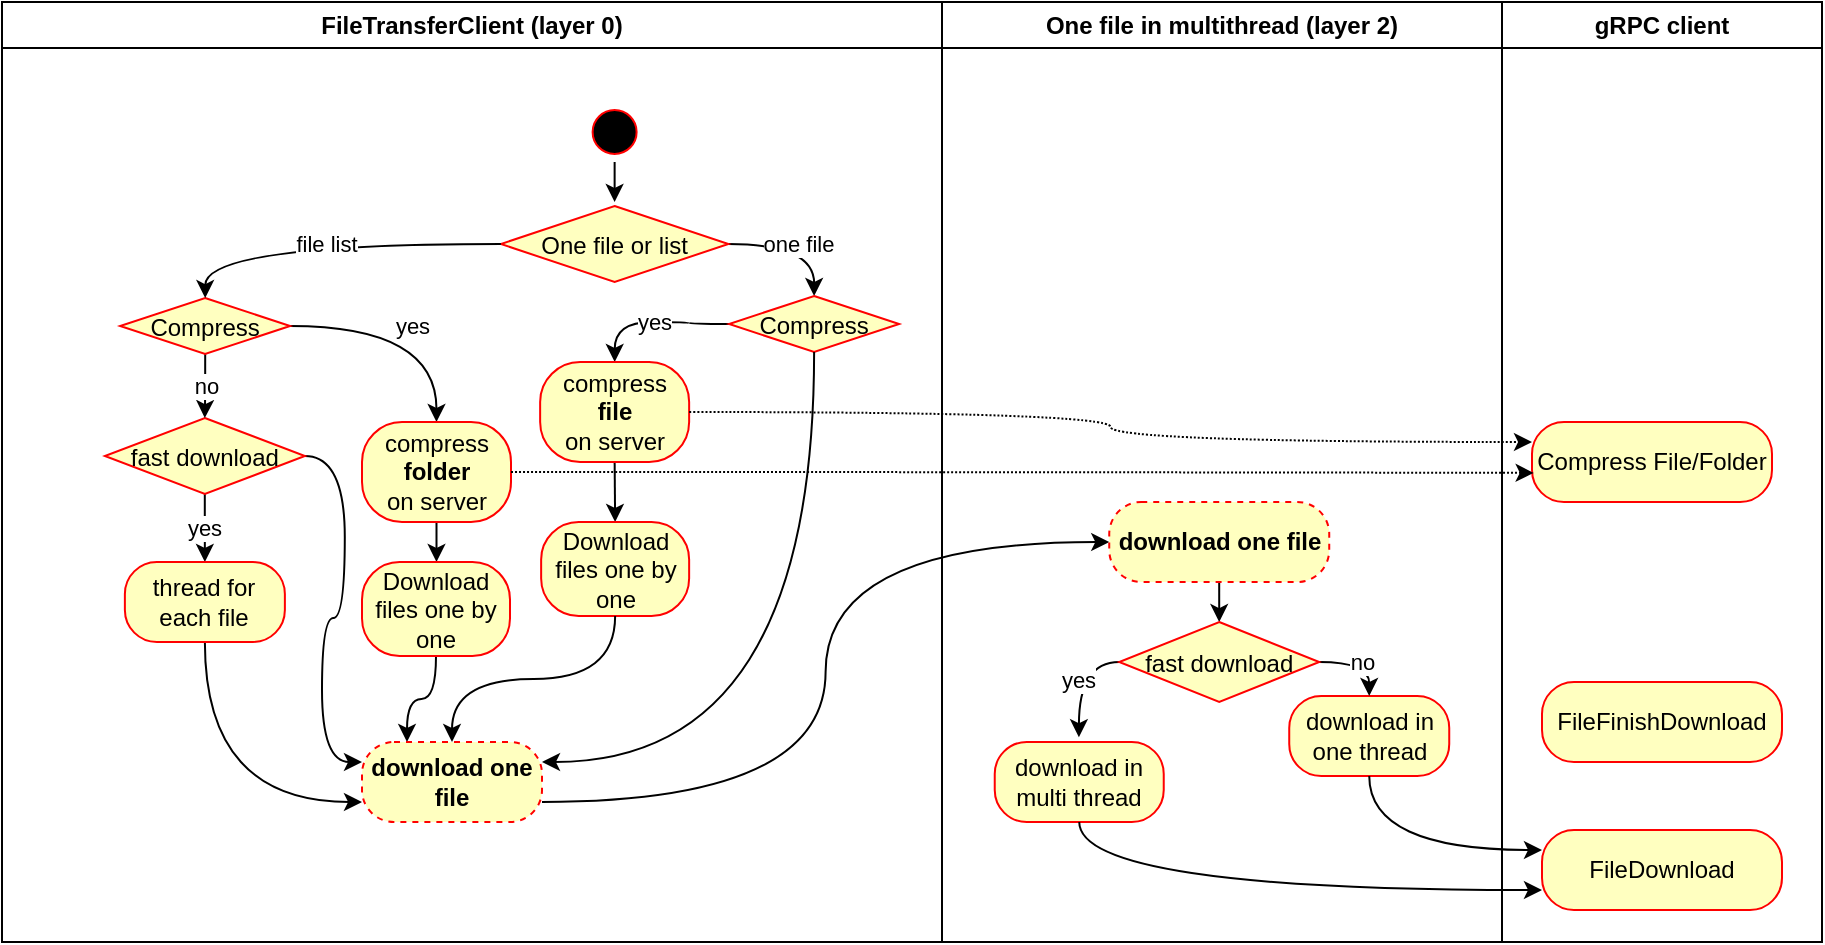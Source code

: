 <mxfile version="13.6.2" type="device"><diagram name="Page-1" id="e7e014a7-5840-1c2e-5031-d8a46d1fe8dd"><mxGraphModel dx="3341" dy="1570" grid="1" gridSize="10" guides="1" tooltips="1" connect="1" arrows="1" fold="1" page="1" pageScale="1" pageWidth="1169" pageHeight="826" background="#ffffff" math="0" shadow="0"><root><mxCell id="0"/><mxCell id="1" parent="0"/><mxCell id="FjOX6iLbNI22uf8lnCit-41" value="gRPC client" style="swimlane;whiteSpace=wrap" parent="1" vertex="1"><mxGeometry x="-300" y="70" width="160" height="470" as="geometry"/></mxCell><mxCell id="FjOX6iLbNI22uf8lnCit-98" value="FileDownload" style="rounded=1;whiteSpace=wrap;html=1;arcSize=40;fontColor=#000000;fillColor=#ffffc0;strokeColor=#ff0000;" parent="FjOX6iLbNI22uf8lnCit-41" vertex="1"><mxGeometry x="20" y="414" width="120" height="40" as="geometry"/></mxCell><mxCell id="FjOX6iLbNI22uf8lnCit-99" value="FileFinishDownload" style="rounded=1;whiteSpace=wrap;html=1;arcSize=40;fontColor=#000000;fillColor=#ffffc0;strokeColor=#ff0000;" parent="FjOX6iLbNI22uf8lnCit-41" vertex="1"><mxGeometry x="20" y="340" width="120" height="40" as="geometry"/></mxCell><mxCell id="FjOX6iLbNI22uf8lnCit-100" value="Compress File/Folder" style="rounded=1;whiteSpace=wrap;html=1;arcSize=40;fontColor=#000000;fillColor=#ffffc0;strokeColor=#ff0000;" parent="FjOX6iLbNI22uf8lnCit-41" vertex="1"><mxGeometry x="15" y="210" width="120" height="40" as="geometry"/></mxCell><mxCell id="FjOX6iLbNI22uf8lnCit-53" value="FileTransferClient (layer 0)" style="swimlane;whiteSpace=wrap" parent="1" vertex="1"><mxGeometry x="-1050" y="70" width="470" height="470" as="geometry"/></mxCell><mxCell id="FjOX6iLbNI22uf8lnCit-54" value="" style="ellipse;shape=startState;fillColor=#000000;strokeColor=#ff0000;" parent="FjOX6iLbNI22uf8lnCit-53" vertex="1"><mxGeometry x="291.31" y="50" width="30" height="30" as="geometry"/></mxCell><mxCell id="FjOX6iLbNI22uf8lnCit-166" value="yes" style="edgeStyle=orthogonalEdgeStyle;curved=1;rounded=0;orthogonalLoop=1;jettySize=auto;html=1;entryX=0.5;entryY=0;entryDx=0;entryDy=0;" parent="FjOX6iLbNI22uf8lnCit-53" source="FjOX6iLbNI22uf8lnCit-115" target="FjOX6iLbNI22uf8lnCit-165" edge="1"><mxGeometry relative="1" as="geometry"/></mxCell><mxCell id="FjOX6iLbNI22uf8lnCit-168" style="edgeStyle=orthogonalEdgeStyle;curved=1;rounded=0;orthogonalLoop=1;jettySize=auto;html=1;exitX=1;exitY=0.5;exitDx=0;exitDy=0;entryX=0;entryY=0.25;entryDx=0;entryDy=0;" parent="FjOX6iLbNI22uf8lnCit-53" source="FjOX6iLbNI22uf8lnCit-115" target="FjOX6iLbNI22uf8lnCit-146" edge="1"><mxGeometry relative="1" as="geometry"/></mxCell><mxCell id="FjOX6iLbNI22uf8lnCit-115" value="fast download" style="rhombus;fillColor=#ffffc0;strokeColor=#ff0000;" parent="FjOX6iLbNI22uf8lnCit-53" vertex="1"><mxGeometry x="51.44" y="208" width="100" height="38" as="geometry"/></mxCell><mxCell id="FjOX6iLbNI22uf8lnCit-151" value="one file" style="edgeStyle=orthogonalEdgeStyle;curved=1;rounded=0;orthogonalLoop=1;jettySize=auto;html=1;entryX=0.5;entryY=0;entryDx=0;entryDy=0;" parent="FjOX6iLbNI22uf8lnCit-53" source="FjOX6iLbNI22uf8lnCit-137" target="FjOX6iLbNI22uf8lnCit-138" edge="1"><mxGeometry relative="1" as="geometry"/></mxCell><mxCell id="FjOX6iLbNI22uf8lnCit-137" value="One file or list" style="rhombus;fillColor=#ffffc0;strokeColor=#ff0000;" parent="FjOX6iLbNI22uf8lnCit-53" vertex="1"><mxGeometry x="249.44" y="102" width="113.75" height="38" as="geometry"/></mxCell><mxCell id="FjOX6iLbNI22uf8lnCit-152" value="yes" style="edgeStyle=orthogonalEdgeStyle;curved=1;rounded=0;orthogonalLoop=1;jettySize=auto;html=1;exitX=0;exitY=0.5;exitDx=0;exitDy=0;" parent="FjOX6iLbNI22uf8lnCit-53" source="FjOX6iLbNI22uf8lnCit-138" target="FjOX6iLbNI22uf8lnCit-144" edge="1"><mxGeometry relative="1" as="geometry"/></mxCell><mxCell id="FjOX6iLbNI22uf8lnCit-138" value="Compress" style="rhombus;fillColor=#ffffc0;strokeColor=#ff0000;" parent="FjOX6iLbNI22uf8lnCit-53" vertex="1"><mxGeometry x="363.56" y="147" width="85" height="28" as="geometry"/></mxCell><mxCell id="FjOX6iLbNI22uf8lnCit-154" style="edgeStyle=orthogonalEdgeStyle;curved=1;rounded=0;orthogonalLoop=1;jettySize=auto;html=1;exitX=0.5;exitY=1;exitDx=0;exitDy=0;entryX=0.5;entryY=0;entryDx=0;entryDy=0;" parent="FjOX6iLbNI22uf8lnCit-53" source="FjOX6iLbNI22uf8lnCit-144" target="FjOX6iLbNI22uf8lnCit-153" edge="1"><mxGeometry relative="1" as="geometry"/></mxCell><mxCell id="FjOX6iLbNI22uf8lnCit-144" value="compress &lt;br&gt;&lt;b&gt;file &lt;/b&gt;&lt;br&gt;on server" style="rounded=1;whiteSpace=wrap;html=1;arcSize=40;fontColor=#000000;fillColor=#ffffc0;strokeColor=#ff0000;" parent="FjOX6iLbNI22uf8lnCit-53" vertex="1"><mxGeometry x="269.07" y="180" width="74.5" height="50" as="geometry"/></mxCell><mxCell id="FjOX6iLbNI22uf8lnCit-153" value="Download files one by one" style="rounded=1;whiteSpace=wrap;html=1;arcSize=40;fontColor=#000000;fillColor=#ffffc0;strokeColor=#ff0000;" parent="FjOX6iLbNI22uf8lnCit-53" vertex="1"><mxGeometry x="269.57" y="260" width="74" height="47" as="geometry"/></mxCell><mxCell id="FjOX6iLbNI22uf8lnCit-161" value="yes" style="edgeStyle=orthogonalEdgeStyle;curved=1;rounded=0;orthogonalLoop=1;jettySize=auto;html=1;entryX=0.5;entryY=0;entryDx=0;entryDy=0;exitX=1;exitY=0.5;exitDx=0;exitDy=0;" parent="FjOX6iLbNI22uf8lnCit-53" source="FjOX6iLbNI22uf8lnCit-158" target="FjOX6iLbNI22uf8lnCit-159" edge="1"><mxGeometry relative="1" as="geometry"/></mxCell><mxCell id="FjOX6iLbNI22uf8lnCit-164" value="no" style="edgeStyle=orthogonalEdgeStyle;curved=1;rounded=0;orthogonalLoop=1;jettySize=auto;html=1;" parent="FjOX6iLbNI22uf8lnCit-53" source="FjOX6iLbNI22uf8lnCit-158" target="FjOX6iLbNI22uf8lnCit-115" edge="1"><mxGeometry relative="1" as="geometry"/></mxCell><mxCell id="FjOX6iLbNI22uf8lnCit-158" value="Compress" style="rhombus;fillColor=#ffffc0;strokeColor=#ff0000;" parent="FjOX6iLbNI22uf8lnCit-53" vertex="1"><mxGeometry x="59.06" y="148" width="85" height="28" as="geometry"/></mxCell><mxCell id="FjOX6iLbNI22uf8lnCit-157" value="file list" style="edgeStyle=orthogonalEdgeStyle;curved=1;rounded=0;orthogonalLoop=1;jettySize=auto;html=1;" parent="FjOX6iLbNI22uf8lnCit-53" source="FjOX6iLbNI22uf8lnCit-137" target="FjOX6iLbNI22uf8lnCit-158" edge="1"><mxGeometry relative="1" as="geometry"><mxPoint x="179.06" y="220" as="targetPoint"/></mxGeometry></mxCell><mxCell id="FjOX6iLbNI22uf8lnCit-162" style="edgeStyle=orthogonalEdgeStyle;curved=1;rounded=0;orthogonalLoop=1;jettySize=auto;html=1;entryX=0.5;entryY=0;entryDx=0;entryDy=0;" parent="FjOX6iLbNI22uf8lnCit-53" source="FjOX6iLbNI22uf8lnCit-159" target="FjOX6iLbNI22uf8lnCit-160" edge="1"><mxGeometry relative="1" as="geometry"/></mxCell><mxCell id="FjOX6iLbNI22uf8lnCit-159" value="compress &lt;b&gt;folder &lt;/b&gt;&lt;br&gt;on server" style="rounded=1;whiteSpace=wrap;html=1;arcSize=40;fontColor=#000000;fillColor=#ffffc0;strokeColor=#ff0000;" parent="FjOX6iLbNI22uf8lnCit-53" vertex="1"><mxGeometry x="180" y="210" width="74.5" height="50" as="geometry"/></mxCell><mxCell id="FjOX6iLbNI22uf8lnCit-163" style="edgeStyle=orthogonalEdgeStyle;curved=1;rounded=0;orthogonalLoop=1;jettySize=auto;html=1;entryX=0.25;entryY=0;entryDx=0;entryDy=0;" parent="FjOX6iLbNI22uf8lnCit-53" source="FjOX6iLbNI22uf8lnCit-160" target="FjOX6iLbNI22uf8lnCit-146" edge="1"><mxGeometry relative="1" as="geometry"/></mxCell><mxCell id="FjOX6iLbNI22uf8lnCit-160" value="Download files one by one" style="rounded=1;whiteSpace=wrap;html=1;arcSize=40;fontColor=#000000;fillColor=#ffffc0;strokeColor=#ff0000;" parent="FjOX6iLbNI22uf8lnCit-53" vertex="1"><mxGeometry x="180" y="280" width="74" height="47" as="geometry"/></mxCell><mxCell id="FjOX6iLbNI22uf8lnCit-182" style="edgeStyle=orthogonalEdgeStyle;curved=1;rounded=0;orthogonalLoop=1;jettySize=auto;html=1;exitX=1;exitY=0.75;exitDx=0;exitDy=0;entryX=0;entryY=0.5;entryDx=0;entryDy=0;fontStyle=1" parent="FjOX6iLbNI22uf8lnCit-53" source="FjOX6iLbNI22uf8lnCit-146" target="FjOX6iLbNI22uf8lnCit-170" edge="1"><mxGeometry relative="1" as="geometry"/></mxCell><mxCell id="FjOX6iLbNI22uf8lnCit-146" value="download one file" style="rounded=1;whiteSpace=wrap;html=1;arcSize=40;fontColor=#000000;fillColor=#ffffc0;strokeColor=#ff0000;dashed=1;fontStyle=1" parent="FjOX6iLbNI22uf8lnCit-53" vertex="1"><mxGeometry x="180" y="370" width="90" height="40" as="geometry"/></mxCell><mxCell id="FjOX6iLbNI22uf8lnCit-155" style="edgeStyle=orthogonalEdgeStyle;curved=1;rounded=0;orthogonalLoop=1;jettySize=auto;html=1;exitX=0.5;exitY=1;exitDx=0;exitDy=0;" parent="FjOX6iLbNI22uf8lnCit-53" source="FjOX6iLbNI22uf8lnCit-153" target="FjOX6iLbNI22uf8lnCit-146" edge="1"><mxGeometry relative="1" as="geometry"/></mxCell><mxCell id="FjOX6iLbNI22uf8lnCit-156" style="edgeStyle=orthogonalEdgeStyle;curved=1;rounded=0;orthogonalLoop=1;jettySize=auto;html=1;entryX=1;entryY=0.25;entryDx=0;entryDy=0;exitX=0.5;exitY=1;exitDx=0;exitDy=0;" parent="FjOX6iLbNI22uf8lnCit-53" source="FjOX6iLbNI22uf8lnCit-138" target="FjOX6iLbNI22uf8lnCit-146" edge="1"><mxGeometry relative="1" as="geometry"/></mxCell><mxCell id="FjOX6iLbNI22uf8lnCit-167" style="edgeStyle=orthogonalEdgeStyle;curved=1;rounded=0;orthogonalLoop=1;jettySize=auto;html=1;entryX=0;entryY=0.75;entryDx=0;entryDy=0;exitX=0.5;exitY=1;exitDx=0;exitDy=0;" parent="FjOX6iLbNI22uf8lnCit-53" source="FjOX6iLbNI22uf8lnCit-165" target="FjOX6iLbNI22uf8lnCit-146" edge="1"><mxGeometry relative="1" as="geometry"/></mxCell><mxCell id="FjOX6iLbNI22uf8lnCit-165" value="thread for each file" style="rounded=1;whiteSpace=wrap;html=1;arcSize=40;fontColor=#000000;fillColor=#ffffc0;strokeColor=#ff0000;" parent="FjOX6iLbNI22uf8lnCit-53" vertex="1"><mxGeometry x="61.44" y="280" width="80" height="40" as="geometry"/></mxCell><mxCell id="FjOX6iLbNI22uf8lnCit-169" style="edgeStyle=orthogonalEdgeStyle;curved=1;rounded=0;orthogonalLoop=1;jettySize=auto;html=1;entryX=0.499;entryY=-0.034;entryDx=0;entryDy=0;entryPerimeter=0;" parent="FjOX6iLbNI22uf8lnCit-53" source="FjOX6iLbNI22uf8lnCit-54" target="FjOX6iLbNI22uf8lnCit-137" edge="1"><mxGeometry relative="1" as="geometry"><mxPoint x="345.44" y="90" as="targetPoint"/></mxGeometry></mxCell><mxCell id="3" value="One file in multithread (layer 2)" style="swimlane;whiteSpace=wrap" parent="FjOX6iLbNI22uf8lnCit-53" vertex="1"><mxGeometry x="470" width="280" height="470" as="geometry"/></mxCell><mxCell id="FjOX6iLbNI22uf8lnCit-97" value="download in multi thread" style="rounded=1;whiteSpace=wrap;html=1;arcSize=40;fontColor=#000000;fillColor=#ffffc0;strokeColor=#ff0000;" parent="3" vertex="1"><mxGeometry x="26.37" y="370" width="84.5" height="40" as="geometry"/></mxCell><mxCell id="FjOX6iLbNI22uf8lnCit-94" value="download in one thread" style="rounded=1;whiteSpace=wrap;html=1;arcSize=40;fontColor=#000000;fillColor=#ffffc0;strokeColor=#ff0000;" parent="3" vertex="1"><mxGeometry x="173.62" y="347" width="80" height="40" as="geometry"/></mxCell><mxCell id="FjOX6iLbNI22uf8lnCit-175" style="edgeStyle=orthogonalEdgeStyle;curved=1;rounded=0;orthogonalLoop=1;jettySize=auto;html=1;" parent="3" source="FjOX6iLbNI22uf8lnCit-170" target="FjOX6iLbNI22uf8lnCit-173" edge="1"><mxGeometry relative="1" as="geometry"/></mxCell><mxCell id="FjOX6iLbNI22uf8lnCit-170" value="download one file" style="rounded=1;whiteSpace=wrap;html=1;arcSize=40;fontColor=#000000;fillColor=#ffffc0;strokeColor=#ff0000;dashed=1;fontStyle=1" parent="3" vertex="1"><mxGeometry x="83.62" y="250" width="110" height="40" as="geometry"/></mxCell><mxCell id="FjOX6iLbNI22uf8lnCit-176" value="yes" style="edgeStyle=orthogonalEdgeStyle;curved=1;rounded=0;orthogonalLoop=1;jettySize=auto;html=1;exitX=0;exitY=0.5;exitDx=0;exitDy=0;entryX=0.498;entryY=-0.06;entryDx=0;entryDy=0;entryPerimeter=0;" parent="3" source="FjOX6iLbNI22uf8lnCit-173" target="FjOX6iLbNI22uf8lnCit-97" edge="1"><mxGeometry relative="1" as="geometry"><mxPoint x="83.62" y="330" as="sourcePoint"/><mxPoint x="83.62" y="380" as="targetPoint"/></mxGeometry></mxCell><mxCell id="FjOX6iLbNI22uf8lnCit-177" value="no" style="edgeStyle=orthogonalEdgeStyle;curved=1;rounded=0;orthogonalLoop=1;jettySize=auto;html=1;exitX=1;exitY=0.5;exitDx=0;exitDy=0;entryX=0.5;entryY=0;entryDx=0;entryDy=0;" parent="3" source="FjOX6iLbNI22uf8lnCit-173" target="FjOX6iLbNI22uf8lnCit-94" edge="1"><mxGeometry relative="1" as="geometry"/></mxCell><mxCell id="FjOX6iLbNI22uf8lnCit-173" value="fast download" style="rhombus;fillColor=#ffffc0;strokeColor=#ff0000;" parent="3" vertex="1"><mxGeometry x="88.62" y="310" width="100" height="40" as="geometry"/></mxCell><mxCell id="FjOX6iLbNI22uf8lnCit-178" style="edgeStyle=orthogonalEdgeStyle;curved=1;rounded=0;orthogonalLoop=1;jettySize=auto;html=1;entryX=0;entryY=0.25;entryDx=0;entryDy=0;exitX=0.5;exitY=1;exitDx=0;exitDy=0;" parent="1" source="FjOX6iLbNI22uf8lnCit-94" target="FjOX6iLbNI22uf8lnCit-98" edge="1"><mxGeometry relative="1" as="geometry"/></mxCell><mxCell id="FjOX6iLbNI22uf8lnCit-179" style="edgeStyle=orthogonalEdgeStyle;curved=1;rounded=0;orthogonalLoop=1;jettySize=auto;html=1;entryX=0;entryY=0.75;entryDx=0;entryDy=0;exitX=0.5;exitY=1;exitDx=0;exitDy=0;" parent="1" source="FjOX6iLbNI22uf8lnCit-97" target="FjOX6iLbNI22uf8lnCit-98" edge="1"><mxGeometry relative="1" as="geometry"/></mxCell><mxCell id="FjOX6iLbNI22uf8lnCit-180" style="edgeStyle=orthogonalEdgeStyle;curved=1;rounded=0;orthogonalLoop=1;jettySize=auto;html=1;entryX=0;entryY=0.25;entryDx=0;entryDy=0;dashed=1;dashPattern=1 1;" parent="1" source="FjOX6iLbNI22uf8lnCit-144" target="FjOX6iLbNI22uf8lnCit-100" edge="1"><mxGeometry relative="1" as="geometry"/></mxCell><mxCell id="FjOX6iLbNI22uf8lnCit-181" style="edgeStyle=orthogonalEdgeStyle;curved=1;rounded=0;orthogonalLoop=1;jettySize=auto;html=1;entryX=0.007;entryY=0.636;entryDx=0;entryDy=0;entryPerimeter=0;dashed=1;dashPattern=1 1;" parent="1" source="FjOX6iLbNI22uf8lnCit-159" target="FjOX6iLbNI22uf8lnCit-100" edge="1"><mxGeometry relative="1" as="geometry"/></mxCell></root></mxGraphModel></diagram></mxfile>